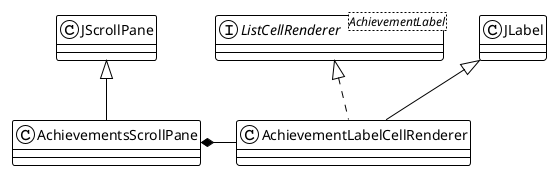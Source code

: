 @startuml AchievementsScrollPane
!theme plain

class JScrollPane {
}

class AchievementsScrollPane {
}

class AchievementLabelCellRenderer {
}

class JLabel {
}

interface ListCellRenderer<AchievementLabel> {
}

AchievementsScrollPane -u-|> JScrollPane
AchievementLabelCellRenderer -u-|> JLabel
AchievementLabelCellRenderer .u.|> ListCellRenderer
AchievementLabelCellRenderer -l-* AchievementsScrollPane

@enduml

@startuml AbstractPlayer
!theme plain

interface Player {
    + getName() : String
    + getScore() : Integer
    + setScore( Integer ) : void
}

interface EnemyPlayer {
    + setNextMove( GameState ) : void
    + getDifficulty() : Difficulty
}

interface MainPlayer {
    + setDirection( Vec2 ) : void
}

abstract class AbstractPlayer {
}

class EnemyPlayerImpl {

}

class MainPlayerImpl {

}

EnemyPlayer -u-|> Player
MainPlayer -u-|> Player
AbstractPlayer .u.|> Player
EnemyPlayerImpl .u.|> EnemyPlayer
MainPlayerImpl .u.|> MainPlayer
EnemyPlayerImpl -u-|> AbstractPlayer
MainPlayerImpl -u-|> AbstractPlayer

@enduml

@startuml GameStateBuilder
!theme plain

class MenuPanel {
}

class GameStateBuilder {
    + setArena( Arena ) : GameStateBuilder
    + setMainPlayer( MainPlayer ) : GameStateBuilder
    + setEnemyPlayer( EnemyPlayer ) : GameStateBuilder
    + setPuck( Puck ) : GameStateBuilder
    + setMaxScore( int ) : GameStateBuilder
    + build() : GameState
}

GameStateBuilder -u-* MenuPanel

@enduml